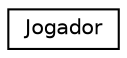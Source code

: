 digraph "Gráfico de Hierarquia de Classes"
{
 // LATEX_PDF_SIZE
  edge [fontname="Helvetica",fontsize="10",labelfontname="Helvetica",labelfontsize="10"];
  node [fontname="Helvetica",fontsize="10",shape=record];
  rankdir="LR";
  Node0 [label="Jogador",height=0.2,width=0.4,color="black", fillcolor="white", style="filled",URL="$classJogador.html",tooltip="Classe que representa um jogador, com informacoes sobre vitorias e derrotas em diferentes jogos."];
}
